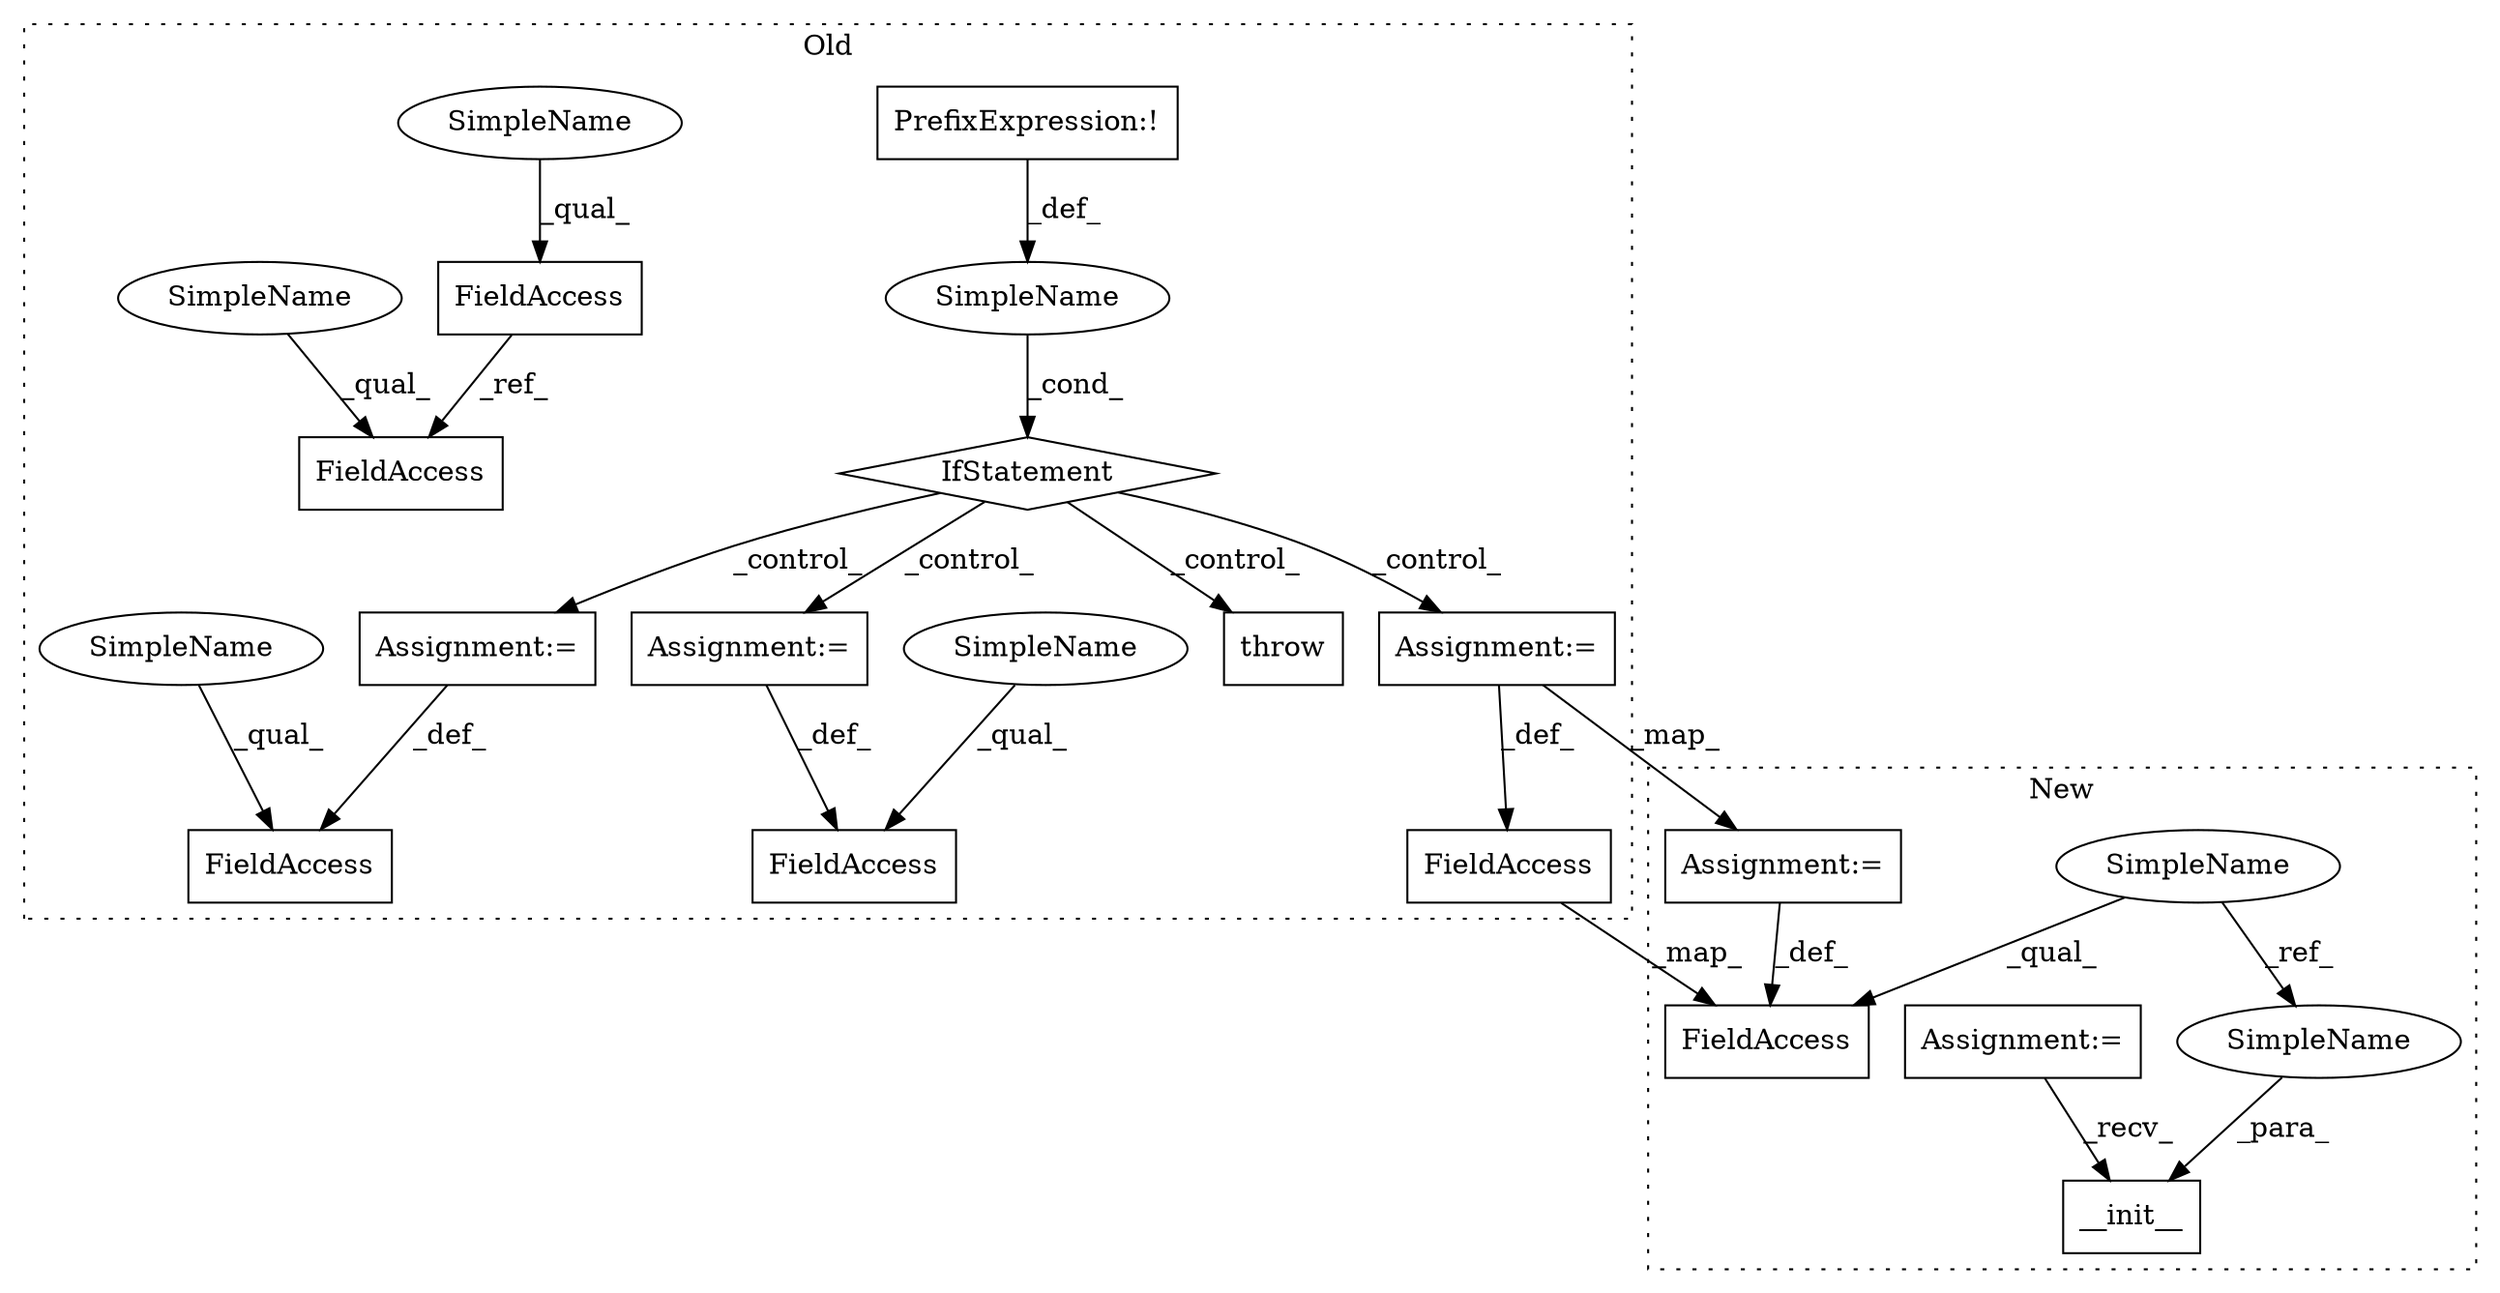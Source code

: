 digraph G {
subgraph cluster0 {
1 [label="IfStatement" a="25" s="1100,1158" l="4,2" shape="diamond"];
3 [label="Assignment:=" a="7" s="1383" l="1" shape="box"];
4 [label="SimpleName" a="42" s="" l="" shape="ellipse"];
5 [label="FieldAccess" a="22" s="1365" l="18" shape="box"];
6 [label="Assignment:=" a="7" s="1758" l="1" shape="box"];
7 [label="FieldAccess" a="22" s="1743" l="15" shape="box"];
9 [label="FieldAccess" a="22" s="1706" l="15" shape="box"];
11 [label="FieldAccess" a="22" s="1765" l="15" shape="box"];
12 [label="PrefixExpression:!" a="38" s="1104" l="1" shape="box"];
13 [label="throw" a="53" s="1168" l="6" shape="box"];
15 [label="FieldAccess" a="22" s="1500" l="16" shape="box"];
16 [label="Assignment:=" a="7" s="1516" l="1" shape="box"];
19 [label="SimpleName" a="42" s="1743" l="4" shape="ellipse"];
20 [label="SimpleName" a="42" s="1765" l="4" shape="ellipse"];
21 [label="SimpleName" a="42" s="1706" l="4" shape="ellipse"];
22 [label="SimpleName" a="42" s="1365" l="4" shape="ellipse"];
label = "Old";
style="dotted";
}
subgraph cluster1 {
2 [label="__init__" a="32" s="776,805" l="9,1" shape="box"];
8 [label="SimpleName" a="42" s="377" l="4" shape="ellipse"];
10 [label="Assignment:=" a="7" s="663" l="6" shape="box"];
14 [label="FieldAccess" a="22" s="1430" l="24" shape="box"];
17 [label="Assignment:=" a="7" s="1454" l="1" shape="box"];
18 [label="SimpleName" a="42" s="785" l="4" shape="ellipse"];
label = "New";
style="dotted";
}
1 -> 16 [label="_control_"];
1 -> 6 [label="_control_"];
1 -> 3 [label="_control_"];
1 -> 13 [label="_control_"];
3 -> 5 [label="_def_"];
4 -> 1 [label="_cond_"];
6 -> 7 [label="_def_"];
8 -> 14 [label="_qual_"];
8 -> 18 [label="_ref_"];
9 -> 11 [label="_ref_"];
10 -> 2 [label="_recv_"];
12 -> 4 [label="_def_"];
15 -> 14 [label="_map_"];
16 -> 17 [label="_map_"];
16 -> 15 [label="_def_"];
17 -> 14 [label="_def_"];
18 -> 2 [label="_para_"];
19 -> 7 [label="_qual_"];
20 -> 11 [label="_qual_"];
21 -> 9 [label="_qual_"];
22 -> 5 [label="_qual_"];
}